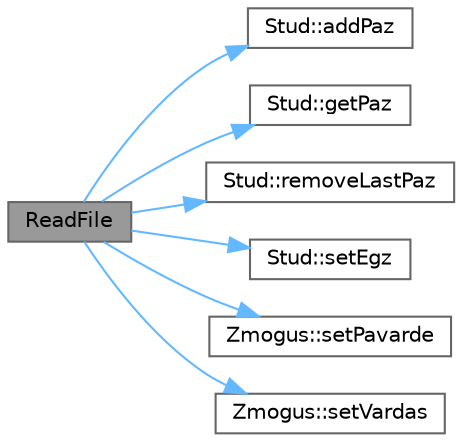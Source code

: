 digraph "ReadFile"
{
 // LATEX_PDF_SIZE
  bgcolor="transparent";
  edge [fontname=Helvetica,fontsize=10,labelfontname=Helvetica,labelfontsize=10];
  node [fontname=Helvetica,fontsize=10,shape=box,height=0.2,width=0.4];
  rankdir="LR";
  Node1 [id="Node000001",label="ReadFile",height=0.2,width=0.4,color="gray40", fillcolor="grey60", style="filled", fontcolor="black",tooltip=" "];
  Node1 -> Node2 [id="edge7_Node000001_Node000002",color="steelblue1",style="solid",tooltip=" "];
  Node2 [id="Node000002",label="Stud::addPaz",height=0.2,width=0.4,color="grey40", fillcolor="white", style="filled",URL="$class_stud.html#acbfb081c993f6482c59cb57d449c4c5e",tooltip=" "];
  Node1 -> Node3 [id="edge8_Node000001_Node000003",color="steelblue1",style="solid",tooltip=" "];
  Node3 [id="Node000003",label="Stud::getPaz",height=0.2,width=0.4,color="grey40", fillcolor="white", style="filled",URL="$class_stud.html#aa6575230afb3ea980563b2cb039bd4c9",tooltip=" "];
  Node1 -> Node4 [id="edge9_Node000001_Node000004",color="steelblue1",style="solid",tooltip=" "];
  Node4 [id="Node000004",label="Stud::removeLastPaz",height=0.2,width=0.4,color="grey40", fillcolor="white", style="filled",URL="$class_stud.html#ac8b2e8ca576f42a8446fac6d745947aa",tooltip=" "];
  Node1 -> Node5 [id="edge10_Node000001_Node000005",color="steelblue1",style="solid",tooltip=" "];
  Node5 [id="Node000005",label="Stud::setEgz",height=0.2,width=0.4,color="grey40", fillcolor="white", style="filled",URL="$class_stud.html#a4d3c5d9554efdc1f68d66958375e71e0",tooltip=" "];
  Node1 -> Node6 [id="edge11_Node000001_Node000006",color="steelblue1",style="solid",tooltip=" "];
  Node6 [id="Node000006",label="Zmogus::setPavarde",height=0.2,width=0.4,color="grey40", fillcolor="white", style="filled",URL="$class_zmogus.html#ac34eb9eb78f1c75080df7230ca61f2d2",tooltip=" "];
  Node1 -> Node7 [id="edge12_Node000001_Node000007",color="steelblue1",style="solid",tooltip=" "];
  Node7 [id="Node000007",label="Zmogus::setVardas",height=0.2,width=0.4,color="grey40", fillcolor="white", style="filled",URL="$class_zmogus.html#a2158d2752cd52e970ac4c809446e9d8b",tooltip=" "];
}
